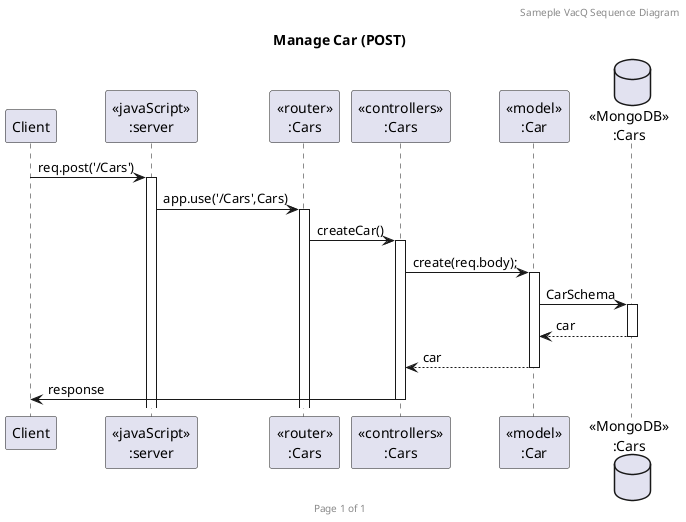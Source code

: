 !@startuml Manage Car (POST)

header Sameple VacQ Sequence Diagram
footer Page %page% of %lastpage%
title "Manage Car (POST)"

participant "Client" as client
participant "<<javaScript>>\n:server" as server
participant "<<router>>\n:Cars" as routerCars
participant "<<controllers>>\n:Cars" as controllersCars
participant "<<model>>\n:Car" as modelCar
database "<<MongoDB>>\n:Cars" as CarsDatabase

client->server ++:req.post('/Cars')
server->routerCars ++:app.use('/Cars',Cars)
routerCars -> controllersCars ++:createCar()
controllersCars->modelCar ++:create(req.body);
modelCar->CarsDatabase ++:CarSchema
CarsDatabase --> modelCar --:car
modelCar --> controllersCars --:car
controllersCars->client --:response

!@enduml
